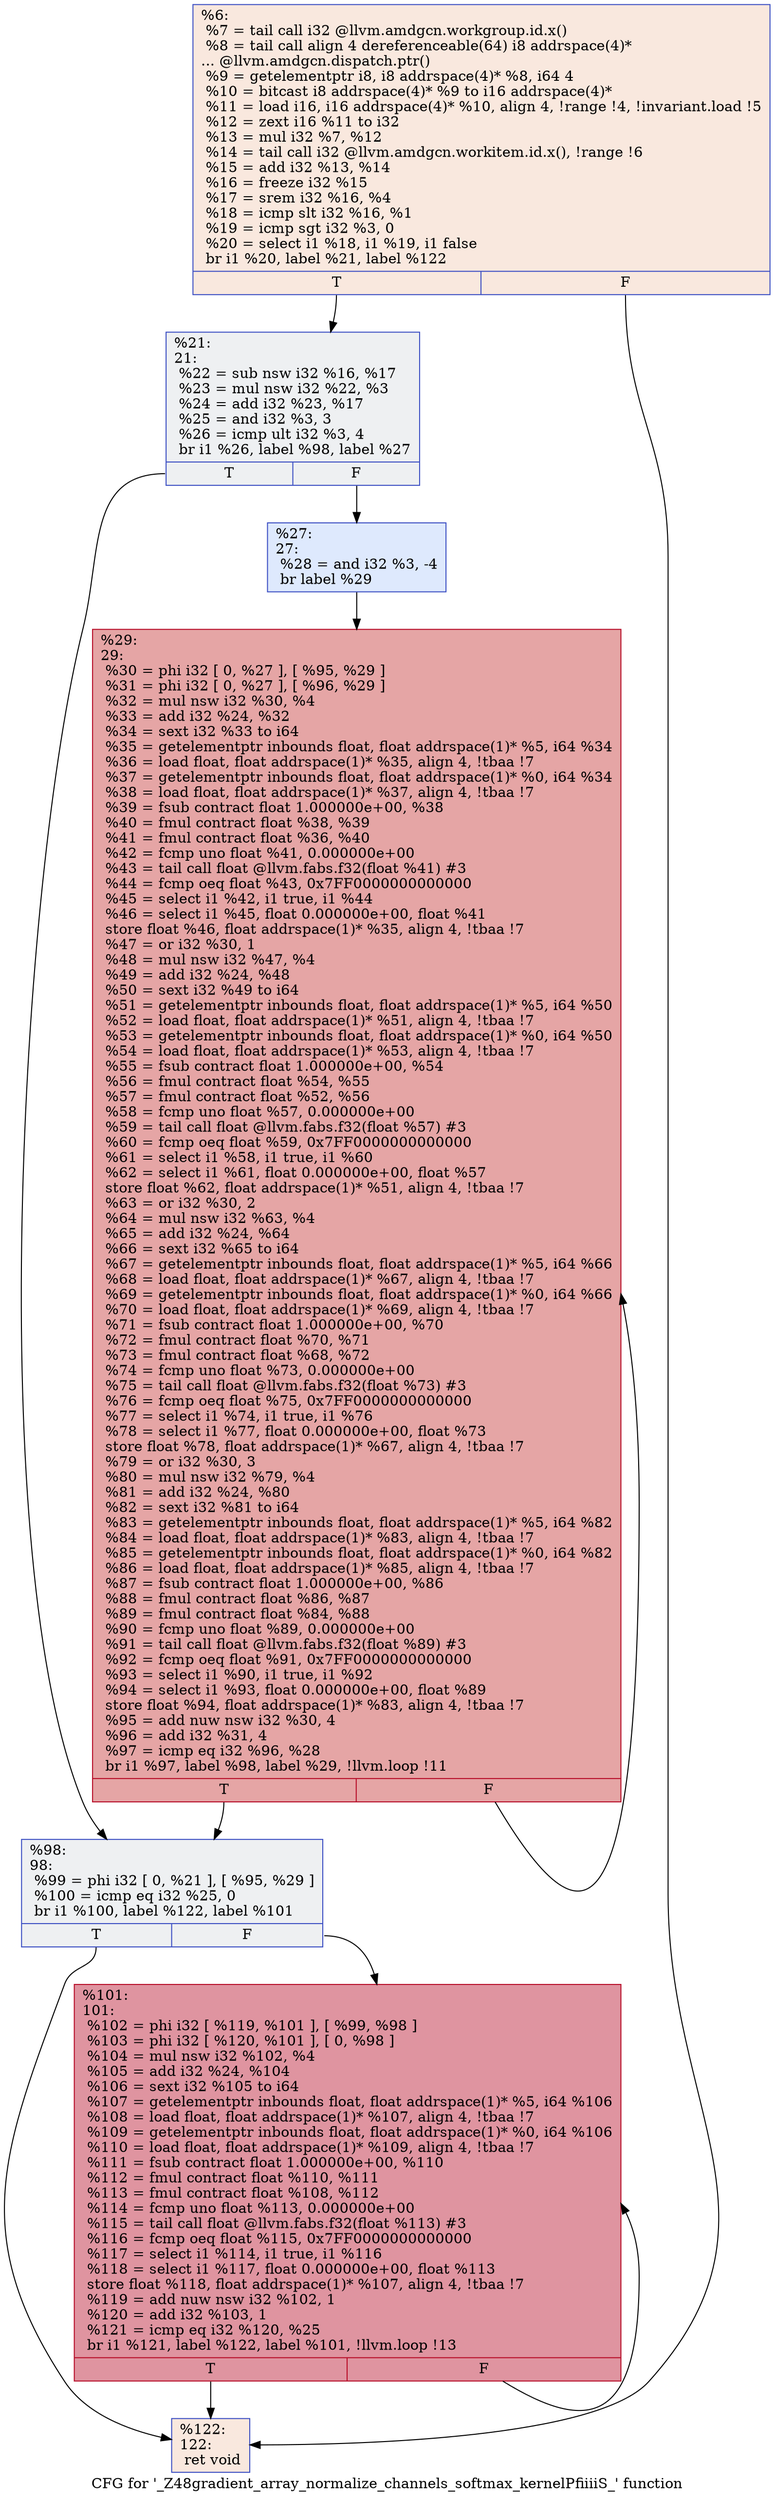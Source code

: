 digraph "CFG for '_Z48gradient_array_normalize_channels_softmax_kernelPfiiiiS_' function" {
	label="CFG for '_Z48gradient_array_normalize_channels_softmax_kernelPfiiiiS_' function";

	Node0x45115c0 [shape=record,color="#3d50c3ff", style=filled, fillcolor="#f2cab570",label="{%6:\l  %7 = tail call i32 @llvm.amdgcn.workgroup.id.x()\l  %8 = tail call align 4 dereferenceable(64) i8 addrspace(4)*\l... @llvm.amdgcn.dispatch.ptr()\l  %9 = getelementptr i8, i8 addrspace(4)* %8, i64 4\l  %10 = bitcast i8 addrspace(4)* %9 to i16 addrspace(4)*\l  %11 = load i16, i16 addrspace(4)* %10, align 4, !range !4, !invariant.load !5\l  %12 = zext i16 %11 to i32\l  %13 = mul i32 %7, %12\l  %14 = tail call i32 @llvm.amdgcn.workitem.id.x(), !range !6\l  %15 = add i32 %13, %14\l  %16 = freeze i32 %15\l  %17 = srem i32 %16, %4\l  %18 = icmp slt i32 %16, %1\l  %19 = icmp sgt i32 %3, 0\l  %20 = select i1 %18, i1 %19, i1 false\l  br i1 %20, label %21, label %122\l|{<s0>T|<s1>F}}"];
	Node0x45115c0:s0 -> Node0x4513760;
	Node0x45115c0:s1 -> Node0x45137f0;
	Node0x4513760 [shape=record,color="#3d50c3ff", style=filled, fillcolor="#d9dce170",label="{%21:\l21:                                               \l  %22 = sub nsw i32 %16, %17\l  %23 = mul nsw i32 %22, %3\l  %24 = add i32 %23, %17\l  %25 = and i32 %3, 3\l  %26 = icmp ult i32 %3, 4\l  br i1 %26, label %98, label %27\l|{<s0>T|<s1>F}}"];
	Node0x4513760:s0 -> Node0x4513c60;
	Node0x4513760:s1 -> Node0x4513cb0;
	Node0x4513cb0 [shape=record,color="#3d50c3ff", style=filled, fillcolor="#b5cdfa70",label="{%27:\l27:                                               \l  %28 = and i32 %3, -4\l  br label %29\l}"];
	Node0x4513cb0 -> Node0x4513eb0;
	Node0x4513eb0 [shape=record,color="#b70d28ff", style=filled, fillcolor="#c5333470",label="{%29:\l29:                                               \l  %30 = phi i32 [ 0, %27 ], [ %95, %29 ]\l  %31 = phi i32 [ 0, %27 ], [ %96, %29 ]\l  %32 = mul nsw i32 %30, %4\l  %33 = add i32 %24, %32\l  %34 = sext i32 %33 to i64\l  %35 = getelementptr inbounds float, float addrspace(1)* %5, i64 %34\l  %36 = load float, float addrspace(1)* %35, align 4, !tbaa !7\l  %37 = getelementptr inbounds float, float addrspace(1)* %0, i64 %34\l  %38 = load float, float addrspace(1)* %37, align 4, !tbaa !7\l  %39 = fsub contract float 1.000000e+00, %38\l  %40 = fmul contract float %38, %39\l  %41 = fmul contract float %36, %40\l  %42 = fcmp uno float %41, 0.000000e+00\l  %43 = tail call float @llvm.fabs.f32(float %41) #3\l  %44 = fcmp oeq float %43, 0x7FF0000000000000\l  %45 = select i1 %42, i1 true, i1 %44\l  %46 = select i1 %45, float 0.000000e+00, float %41\l  store float %46, float addrspace(1)* %35, align 4, !tbaa !7\l  %47 = or i32 %30, 1\l  %48 = mul nsw i32 %47, %4\l  %49 = add i32 %24, %48\l  %50 = sext i32 %49 to i64\l  %51 = getelementptr inbounds float, float addrspace(1)* %5, i64 %50\l  %52 = load float, float addrspace(1)* %51, align 4, !tbaa !7\l  %53 = getelementptr inbounds float, float addrspace(1)* %0, i64 %50\l  %54 = load float, float addrspace(1)* %53, align 4, !tbaa !7\l  %55 = fsub contract float 1.000000e+00, %54\l  %56 = fmul contract float %54, %55\l  %57 = fmul contract float %52, %56\l  %58 = fcmp uno float %57, 0.000000e+00\l  %59 = tail call float @llvm.fabs.f32(float %57) #3\l  %60 = fcmp oeq float %59, 0x7FF0000000000000\l  %61 = select i1 %58, i1 true, i1 %60\l  %62 = select i1 %61, float 0.000000e+00, float %57\l  store float %62, float addrspace(1)* %51, align 4, !tbaa !7\l  %63 = or i32 %30, 2\l  %64 = mul nsw i32 %63, %4\l  %65 = add i32 %24, %64\l  %66 = sext i32 %65 to i64\l  %67 = getelementptr inbounds float, float addrspace(1)* %5, i64 %66\l  %68 = load float, float addrspace(1)* %67, align 4, !tbaa !7\l  %69 = getelementptr inbounds float, float addrspace(1)* %0, i64 %66\l  %70 = load float, float addrspace(1)* %69, align 4, !tbaa !7\l  %71 = fsub contract float 1.000000e+00, %70\l  %72 = fmul contract float %70, %71\l  %73 = fmul contract float %68, %72\l  %74 = fcmp uno float %73, 0.000000e+00\l  %75 = tail call float @llvm.fabs.f32(float %73) #3\l  %76 = fcmp oeq float %75, 0x7FF0000000000000\l  %77 = select i1 %74, i1 true, i1 %76\l  %78 = select i1 %77, float 0.000000e+00, float %73\l  store float %78, float addrspace(1)* %67, align 4, !tbaa !7\l  %79 = or i32 %30, 3\l  %80 = mul nsw i32 %79, %4\l  %81 = add i32 %24, %80\l  %82 = sext i32 %81 to i64\l  %83 = getelementptr inbounds float, float addrspace(1)* %5, i64 %82\l  %84 = load float, float addrspace(1)* %83, align 4, !tbaa !7\l  %85 = getelementptr inbounds float, float addrspace(1)* %0, i64 %82\l  %86 = load float, float addrspace(1)* %85, align 4, !tbaa !7\l  %87 = fsub contract float 1.000000e+00, %86\l  %88 = fmul contract float %86, %87\l  %89 = fmul contract float %84, %88\l  %90 = fcmp uno float %89, 0.000000e+00\l  %91 = tail call float @llvm.fabs.f32(float %89) #3\l  %92 = fcmp oeq float %91, 0x7FF0000000000000\l  %93 = select i1 %90, i1 true, i1 %92\l  %94 = select i1 %93, float 0.000000e+00, float %89\l  store float %94, float addrspace(1)* %83, align 4, !tbaa !7\l  %95 = add nuw nsw i32 %30, 4\l  %96 = add i32 %31, 4\l  %97 = icmp eq i32 %96, %28\l  br i1 %97, label %98, label %29, !llvm.loop !11\l|{<s0>T|<s1>F}}"];
	Node0x4513eb0:s0 -> Node0x4513c60;
	Node0x4513eb0:s1 -> Node0x4513eb0;
	Node0x4513c60 [shape=record,color="#3d50c3ff", style=filled, fillcolor="#d9dce170",label="{%98:\l98:                                               \l  %99 = phi i32 [ 0, %21 ], [ %95, %29 ]\l  %100 = icmp eq i32 %25, 0\l  br i1 %100, label %122, label %101\l|{<s0>T|<s1>F}}"];
	Node0x4513c60:s0 -> Node0x45137f0;
	Node0x4513c60:s1 -> Node0x4518460;
	Node0x4518460 [shape=record,color="#b70d28ff", style=filled, fillcolor="#b70d2870",label="{%101:\l101:                                              \l  %102 = phi i32 [ %119, %101 ], [ %99, %98 ]\l  %103 = phi i32 [ %120, %101 ], [ 0, %98 ]\l  %104 = mul nsw i32 %102, %4\l  %105 = add i32 %24, %104\l  %106 = sext i32 %105 to i64\l  %107 = getelementptr inbounds float, float addrspace(1)* %5, i64 %106\l  %108 = load float, float addrspace(1)* %107, align 4, !tbaa !7\l  %109 = getelementptr inbounds float, float addrspace(1)* %0, i64 %106\l  %110 = load float, float addrspace(1)* %109, align 4, !tbaa !7\l  %111 = fsub contract float 1.000000e+00, %110\l  %112 = fmul contract float %110, %111\l  %113 = fmul contract float %108, %112\l  %114 = fcmp uno float %113, 0.000000e+00\l  %115 = tail call float @llvm.fabs.f32(float %113) #3\l  %116 = fcmp oeq float %115, 0x7FF0000000000000\l  %117 = select i1 %114, i1 true, i1 %116\l  %118 = select i1 %117, float 0.000000e+00, float %113\l  store float %118, float addrspace(1)* %107, align 4, !tbaa !7\l  %119 = add nuw nsw i32 %102, 1\l  %120 = add i32 %103, 1\l  %121 = icmp eq i32 %120, %25\l  br i1 %121, label %122, label %101, !llvm.loop !13\l|{<s0>T|<s1>F}}"];
	Node0x4518460:s0 -> Node0x45137f0;
	Node0x4518460:s1 -> Node0x4518460;
	Node0x45137f0 [shape=record,color="#3d50c3ff", style=filled, fillcolor="#f2cab570",label="{%122:\l122:                                              \l  ret void\l}"];
}
